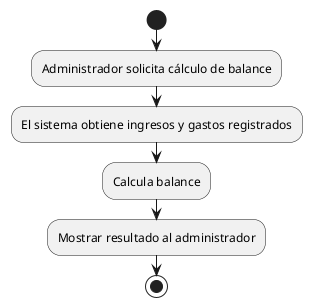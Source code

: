 @startuml
start
:Administrador solicita cálculo de balance;
:El sistema obtiene ingresos y gastos registrados;
:Calcula balance;
:Mostrar resultado al administrador;
stop
@enduml
